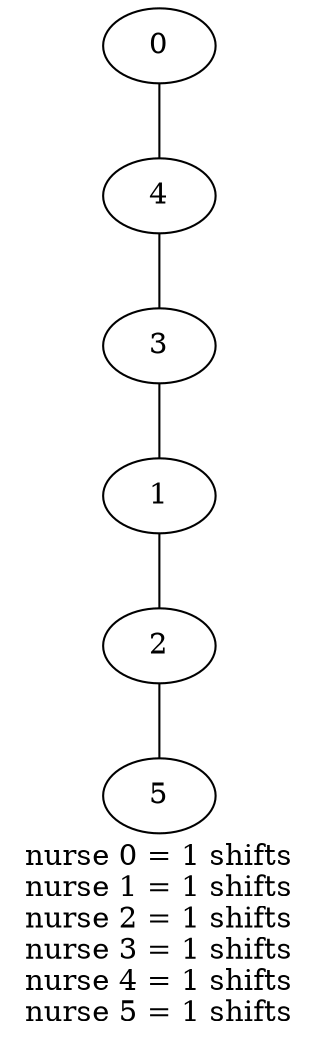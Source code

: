 // nsp0
graph {
	000 [label=0]
	001 [label=4]
	010 [label=3]
	011 [label=1]
	020 [label=2]
	021 [label=5]
	000 -- 001
	001 -- 010
	010 -- 011
	011 -- 020
	020 -- 021
	label="nurse 0 = 1 shifts
nurse 1 = 1 shifts
nurse 2 = 1 shifts
nurse 3 = 1 shifts
nurse 4 = 1 shifts
nurse 5 = 1 shifts"
}
